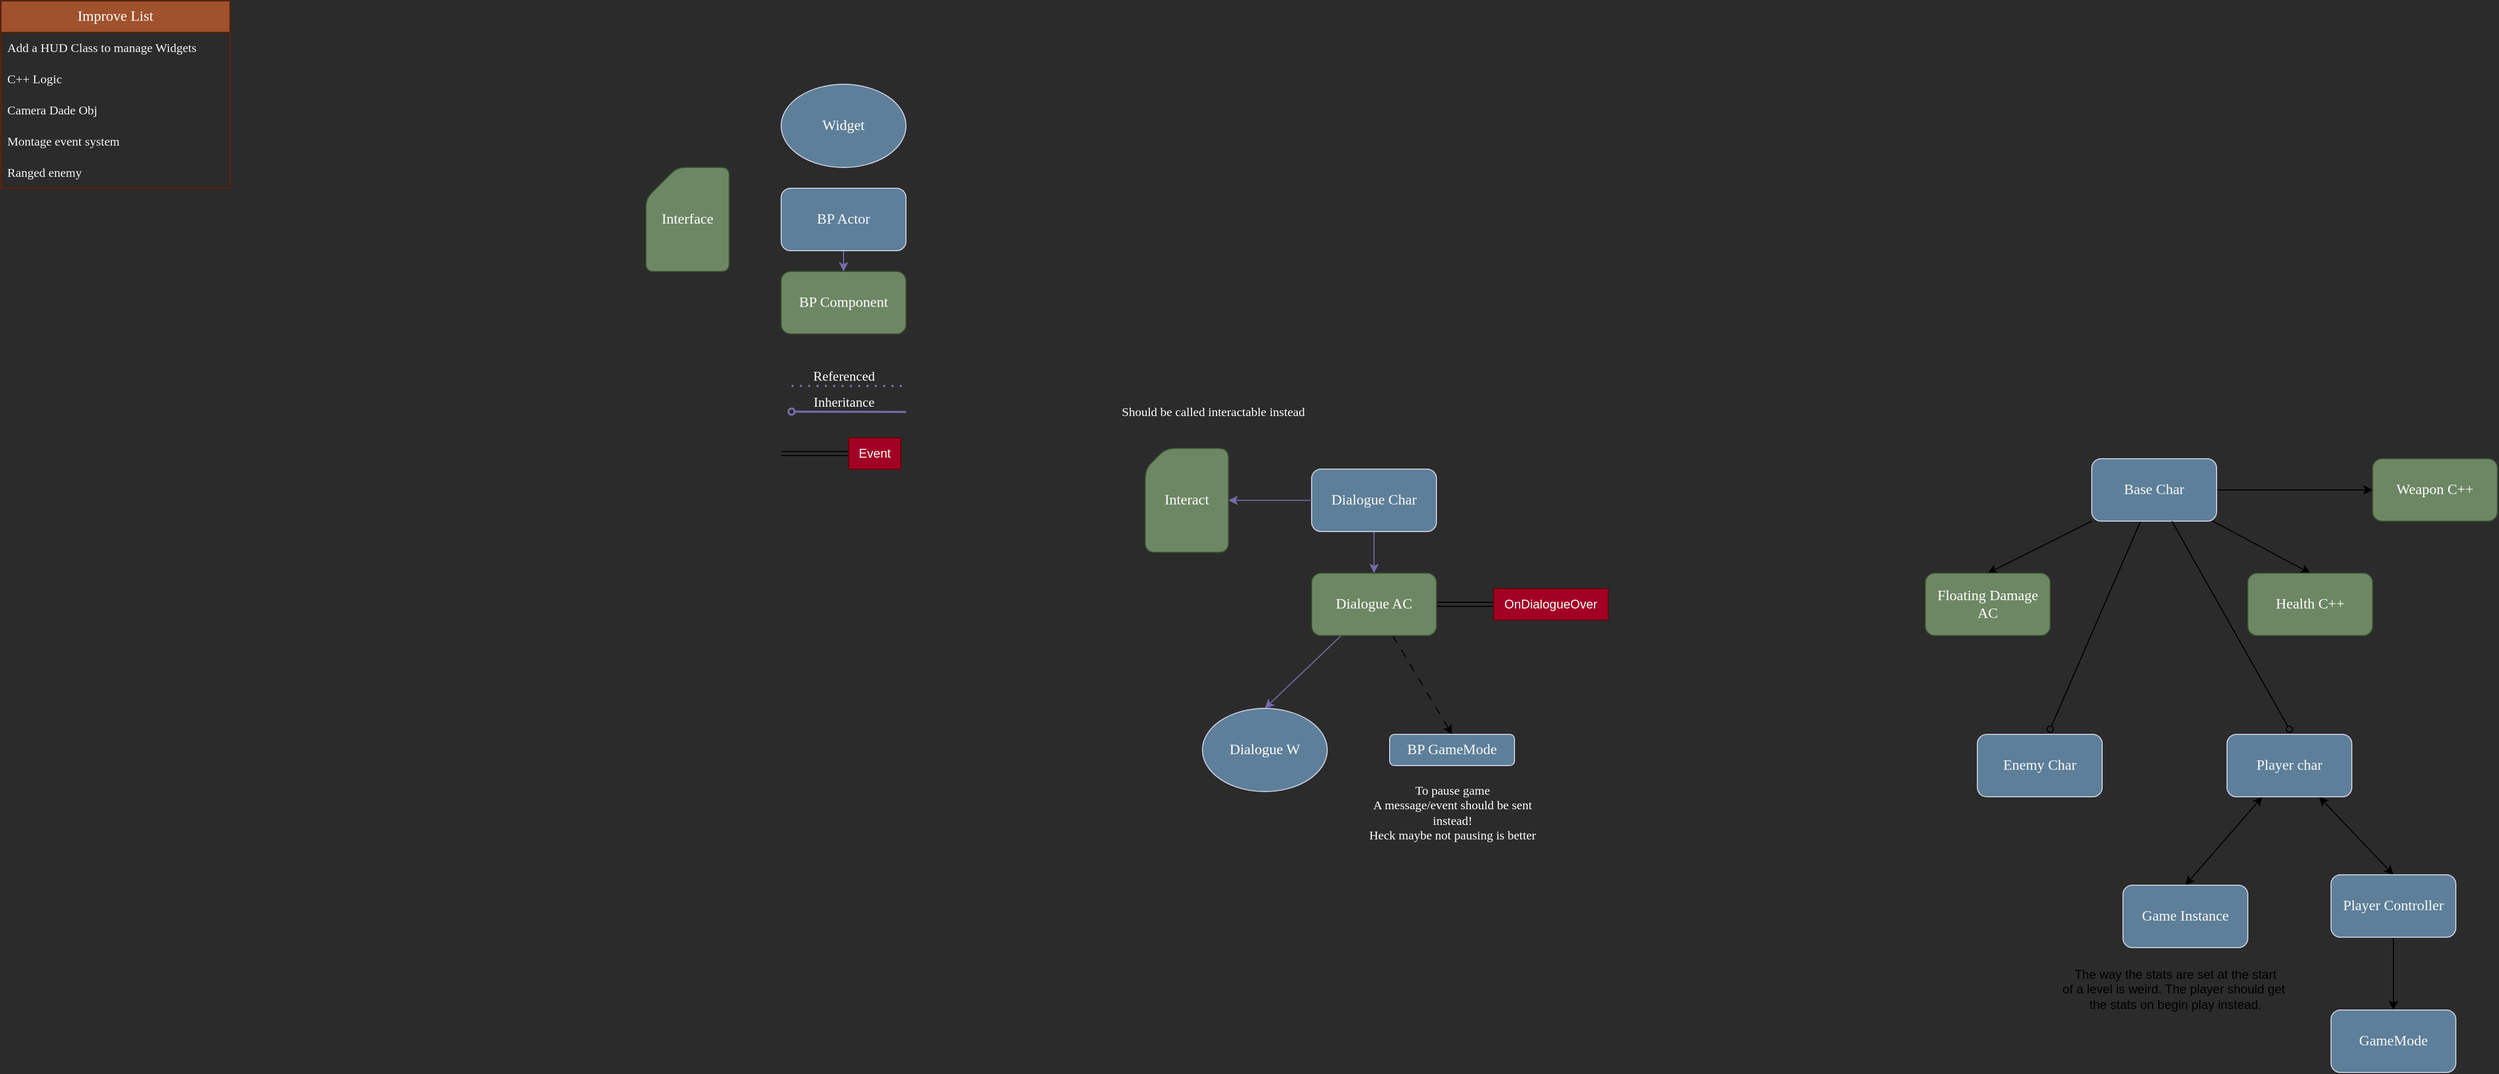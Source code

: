 <mxfile version="27.0.9">
  <diagram name="Page-1" id="vQkjQPH0nNXgujTa5CfO">
    <mxGraphModel dx="2063" dy="1822" grid="1" gridSize="10" guides="1" tooltips="1" connect="1" arrows="1" fold="1" page="1" pageScale="1" pageWidth="850" pageHeight="1100" background="#2B2B2B" math="0" shadow="0">
      <root>
        <mxCell id="0" />
        <mxCell id="1" parent="0" />
        <mxCell id="pJZorYf-fG8bxs0vKY6Z-65" style="edgeStyle=orthogonalEdgeStyle;rounded=0;orthogonalLoop=1;jettySize=auto;html=1;entryX=0.5;entryY=0;entryDx=0;entryDy=0;strokeColor=#736CA8;fontFamily=Helvetica;fontSize=12;fontColor=#1A1A1A;labelBackgroundColor=none;resizable=0;" parent="1" source="pJZorYf-fG8bxs0vKY6Z-2" target="pJZorYf-fG8bxs0vKY6Z-3" edge="1">
          <mxGeometry relative="1" as="geometry" />
        </mxCell>
        <mxCell id="pJZorYf-fG8bxs0vKY6Z-2" value="&lt;font face=&quot;Lucida Console&quot; style=&quot;font-size: 14px; color: rgb(250, 250, 250);&quot;&gt;BP Actor&lt;/font&gt;" style="rounded=1;whiteSpace=wrap;html=1;strokeColor=#D0CEE2;fontColor=#1A1A1A;fillColor=#5D7F99;labelBackgroundColor=none;" parent="1" vertex="1">
          <mxGeometry x="20" y="30" width="120" height="60" as="geometry" />
        </mxCell>
        <mxCell id="pJZorYf-fG8bxs0vKY6Z-3" value="&lt;font face=&quot;Lucida Console&quot; style=&quot;font-size: 14px;&quot;&gt;BP Component&lt;/font&gt;" style="rounded=1;whiteSpace=wrap;html=1;strokeColor=#3A5431;fontColor=#ffffff;fillColor=#6d8764;labelBackgroundColor=none;" parent="1" vertex="1">
          <mxGeometry x="20" y="110" width="120" height="60" as="geometry" />
        </mxCell>
        <mxCell id="pJZorYf-fG8bxs0vKY6Z-52" value="" style="endArrow=none;dashed=1;html=1;dashPattern=1 3;strokeWidth=2;rounded=0;strokeColor=#736CA8;fontFamily=Helvetica;fontSize=12;fontColor=#1A1A1A;labelBackgroundColor=none;" parent="1" edge="1">
          <mxGeometry width="50" height="50" relative="1" as="geometry">
            <mxPoint x="30" y="220" as="sourcePoint" />
            <mxPoint x="140" y="220" as="targetPoint" />
          </mxGeometry>
        </mxCell>
        <mxCell id="pJZorYf-fG8bxs0vKY6Z-54" value="&lt;font face=&quot;Lucida Console&quot; style=&quot;color: rgb(255, 255, 255); font-size: 13px;&quot;&gt;Referenced&lt;/font&gt;" style="edgeLabel;html=1;align=center;verticalAlign=middle;resizable=0;points=[];rounded=1;strokeColor=#D0CEE2;fontFamily=Helvetica;fontSize=12;fontColor=#1A1A1A;labelBackgroundColor=none;fillColor=#5D7F99;" parent="pJZorYf-fG8bxs0vKY6Z-52" vertex="1" connectable="0">
          <mxGeometry x="0.033" relative="1" as="geometry">
            <mxPoint x="-7" y="-10" as="offset" />
          </mxGeometry>
        </mxCell>
        <mxCell id="pJZorYf-fG8bxs0vKY6Z-58" value="&lt;font face=&quot;Lucida Console&quot; style=&quot;font-size: 14px; color: rgb(255, 255, 255);&quot;&gt;Widget&lt;/font&gt;" style="ellipse;whiteSpace=wrap;html=1;rounded=1;strokeColor=#D0CEE2;align=center;verticalAlign=middle;fontFamily=Helvetica;fontSize=12;fontColor=#1A1A1A;labelBackgroundColor=none;resizable=0;fillColor=#5D7F99;gradientColor=none;" parent="1" vertex="1">
          <mxGeometry x="20" y="-70" width="120" height="80" as="geometry" />
        </mxCell>
        <mxCell id="pJZorYf-fG8bxs0vKY6Z-63" style="edgeStyle=orthogonalEdgeStyle;rounded=0;orthogonalLoop=1;jettySize=auto;html=1;entryX=0.5;entryY=0;entryDx=0;entryDy=0;strokeColor=#736CA8;fontFamily=Helvetica;fontSize=12;fontColor=#1A1A1A;labelBackgroundColor=none;resizable=0;" parent="1" source="pJZorYf-fG8bxs0vKY6Z-61" target="pJZorYf-fG8bxs0vKY6Z-62" edge="1">
          <mxGeometry relative="1" as="geometry" />
        </mxCell>
        <mxCell id="pJZorYf-fG8bxs0vKY6Z-61" value="&lt;font face=&quot;Lucida Console&quot; style=&quot;font-size: 14px; color: rgb(250, 250, 250);&quot;&gt;Dialogue Char&lt;/font&gt;" style="rounded=1;whiteSpace=wrap;html=1;strokeColor=#D0CEE2;fontColor=#1A1A1A;fillColor=#5D7F99;labelBackgroundColor=none;align=center;verticalAlign=middle;fontFamily=Helvetica;fontSize=12;resizable=0;" parent="1" vertex="1">
          <mxGeometry x="530" y="300" width="120" height="60" as="geometry" />
        </mxCell>
        <mxCell id="pJZorYf-fG8bxs0vKY6Z-78" style="edgeStyle=none;rounded=0;orthogonalLoop=1;jettySize=auto;html=1;entryX=0.5;entryY=0;entryDx=0;entryDy=0;strokeColor=#736CA8;fontFamily=Helvetica;fontSize=12;fontColor=#1A1A1A;labelBackgroundColor=none;autosize=1;resizable=0;" parent="1" source="pJZorYf-fG8bxs0vKY6Z-62" target="pJZorYf-fG8bxs0vKY6Z-77" edge="1">
          <mxGeometry relative="1" as="geometry" />
        </mxCell>
        <mxCell id="lLQkDeXX_7Up4BZqoYKP-2" style="edgeStyle=none;rounded=0;orthogonalLoop=1;jettySize=auto;html=1;entryX=0.5;entryY=0;entryDx=0;entryDy=0;dashed=1;dashPattern=8 8;" parent="1" source="pJZorYf-fG8bxs0vKY6Z-62" target="pJZorYf-fG8bxs0vKY6Z-80" edge="1">
          <mxGeometry relative="1" as="geometry" />
        </mxCell>
        <mxCell id="upC0CkmydvSWev3tTeEb-4" style="edgeStyle=none;rounded=0;orthogonalLoop=1;jettySize=auto;html=1;entryX=0;entryY=0.5;entryDx=0;entryDy=0;fontFamily=Helvetica;fontSize=12;fontColor=#1A1A1A;labelBackgroundColor=none;autosize=1;resizable=0;shape=link;" parent="1" source="pJZorYf-fG8bxs0vKY6Z-62" target="upC0CkmydvSWev3tTeEb-3" edge="1">
          <mxGeometry relative="1" as="geometry" />
        </mxCell>
        <mxCell id="pJZorYf-fG8bxs0vKY6Z-62" value="&lt;font face=&quot;Lucida Console&quot; style=&quot;font-size: 14px;&quot;&gt;Dialogue AC&lt;/font&gt;" style="rounded=1;whiteSpace=wrap;html=1;strokeColor=#3A5431;fontColor=#ffffff;fillColor=#6d8764;labelBackgroundColor=none;align=center;verticalAlign=middle;fontFamily=Helvetica;fontSize=12;resizable=1;movable=1;rotatable=1;deletable=1;editable=1;locked=0;connectable=1;" parent="1" vertex="1">
          <mxGeometry x="530" y="400" width="120" height="60" as="geometry" />
        </mxCell>
        <mxCell id="pJZorYf-fG8bxs0vKY6Z-66" value="&lt;font face=&quot;Lucida Console&quot; style=&quot;font-size: 14px; color: rgb(255, 255, 255);&quot;&gt;Interface&lt;/font&gt;" style="shape=card;whiteSpace=wrap;html=1;rounded=1;strokeColor=#3A5431;align=center;verticalAlign=middle;fontFamily=Helvetica;fontSize=12;fontColor=#ffffff;labelBackgroundColor=none;resizable=0;fillColor=#6d8764;arcSize=15;" parent="1" vertex="1">
          <mxGeometry x="-110" y="10" width="80" height="100" as="geometry" />
        </mxCell>
        <mxCell id="pJZorYf-fG8bxs0vKY6Z-70" value="&lt;font face=&quot;Lucida Console&quot; style=&quot;font-size: 14px; color: rgb(255, 255, 255);&quot;&gt;Interact&lt;/font&gt;" style="shape=card;whiteSpace=wrap;html=1;rounded=1;strokeColor=#3A5431;align=center;verticalAlign=middle;fontFamily=Helvetica;fontSize=12;fontColor=#ffffff;labelBackgroundColor=none;resizable=0;fillColor=#6d8764;arcSize=19;size=20;" parent="1" vertex="1">
          <mxGeometry x="370" y="280" width="80" height="100" as="geometry" />
        </mxCell>
        <mxCell id="pJZorYf-fG8bxs0vKY6Z-71" value="&lt;font face=&quot;Lucida Console&quot; style=&quot;color: rgb(255, 255, 255);&quot;&gt;Should be called interactable instead&lt;/font&gt;" style="text;html=1;align=center;verticalAlign=middle;resizable=0;points=[];autosize=1;strokeColor=none;fillColor=none;fontFamily=Helvetica;fontSize=12;fontColor=default;labelBackgroundColor=none;" parent="1" vertex="1">
          <mxGeometry x="290" y="230" width="290" height="30" as="geometry" />
        </mxCell>
        <mxCell id="pJZorYf-fG8bxs0vKY6Z-76" style="edgeStyle=none;rounded=0;orthogonalLoop=1;jettySize=auto;html=1;entryX=1;entryY=0.5;entryDx=0;entryDy=0;entryPerimeter=0;strokeColor=#736CA8;fontFamily=Helvetica;fontSize=12;fontColor=#1A1A1A;labelBackgroundColor=none;autosize=1;resizable=0;" parent="1" source="pJZorYf-fG8bxs0vKY6Z-61" target="pJZorYf-fG8bxs0vKY6Z-70" edge="1">
          <mxGeometry relative="1" as="geometry" />
        </mxCell>
        <mxCell id="pJZorYf-fG8bxs0vKY6Z-77" value="&lt;font face=&quot;Lucida Console&quot; style=&quot;font-size: 14px; color: rgb(255, 255, 255);&quot;&gt;Dialogue W&lt;/font&gt;" style="ellipse;whiteSpace=wrap;html=1;rounded=1;strokeColor=#D0CEE2;align=center;verticalAlign=middle;fontFamily=Helvetica;fontSize=12;fontColor=#1A1A1A;labelBackgroundColor=none;resizable=0;fillColor=#5D7F99;gradientColor=none;" parent="1" vertex="1">
          <mxGeometry x="425.0" y="530" width="120" height="80" as="geometry" />
        </mxCell>
        <mxCell id="pJZorYf-fG8bxs0vKY6Z-80" value="&lt;font face=&quot;Lucida Console&quot; color=&quot;#fafafa&quot;&gt;&lt;span style=&quot;font-size: 14px;&quot;&gt;BP GameMode&lt;/span&gt;&lt;/font&gt;" style="rounded=1;whiteSpace=wrap;html=1;strokeColor=#D0CEE2;fontColor=#1A1A1A;fillColor=#5D7F99;labelBackgroundColor=none;align=center;verticalAlign=middle;fontFamily=Helvetica;fontSize=12;autosize=1;resizable=0;" parent="1" vertex="1">
          <mxGeometry x="605" y="555" width="120" height="30" as="geometry" />
        </mxCell>
        <mxCell id="upC0CkmydvSWev3tTeEb-1" value="&lt;font face=&quot;Lucida Console&quot; style=&quot;color: rgb(255, 255, 255);&quot;&gt;To pause game&lt;/font&gt;&lt;div&gt;&lt;font face=&quot;Lucida Console&quot; style=&quot;color: rgb(255, 255, 255);&quot;&gt;A message/event should be sent&lt;/font&gt;&lt;/div&gt;&lt;div&gt;&lt;font face=&quot;Lucida Console&quot; style=&quot;color: rgb(255, 255, 255);&quot;&gt;instead!&lt;/font&gt;&lt;/div&gt;&lt;div&gt;&lt;font face=&quot;Lucida Console&quot; style=&quot;color: rgb(255, 255, 255);&quot;&gt;Heck maybe not pausing is better&lt;/font&gt;&lt;/div&gt;" style="text;html=1;align=center;verticalAlign=middle;resizable=0;points=[];autosize=1;strokeColor=none;fillColor=none;fontFamily=Helvetica;fontSize=12;fontColor=default;labelBackgroundColor=none;" parent="1" vertex="1">
          <mxGeometry x="540" y="595" width="250" height="70" as="geometry" />
        </mxCell>
        <mxCell id="upC0CkmydvSWev3tTeEb-7" style="edgeStyle=none;rounded=0;orthogonalLoop=1;jettySize=auto;html=1;fontFamily=Helvetica;fontSize=12;fontColor=#1A1A1A;labelBackgroundColor=none;autosize=1;resizable=0;shape=link;" parent="1" source="upC0CkmydvSWev3tTeEb-2" edge="1">
          <mxGeometry relative="1" as="geometry">
            <mxPoint x="20" y="285" as="targetPoint" />
          </mxGeometry>
        </mxCell>
        <mxCell id="upC0CkmydvSWev3tTeEb-2" value="Event" style="rounded=1;whiteSpace=wrap;html=1;align=center;verticalAlign=middle;fontFamily=Helvetica;fontSize=12;fontColor=#ffffff;labelBackgroundColor=none;autosize=1;resizable=0;fillColor=#a20025;strokeColor=#6F0000;arcSize=0;" parent="1" vertex="1">
          <mxGeometry x="85" y="270" width="50" height="30" as="geometry" />
        </mxCell>
        <mxCell id="upC0CkmydvSWev3tTeEb-3" value="OnDialogueOver" style="rounded=1;whiteSpace=wrap;html=1;align=center;verticalAlign=middle;fontFamily=Helvetica;fontSize=12;fontColor=#ffffff;labelBackgroundColor=none;autosize=1;resizable=0;fillColor=#a20025;strokeColor=#6F0000;arcSize=0;" parent="1" vertex="1">
          <mxGeometry x="705.0" y="415" width="110" height="30" as="geometry" />
        </mxCell>
        <mxCell id="upC0CkmydvSWev3tTeEb-9" value="" style="endArrow=none;html=1;strokeWidth=2;rounded=0;strokeColor=#736CA8;fontFamily=Helvetica;fontSize=12;fontColor=#1A1A1A;labelBackgroundColor=none;startArrow=oval;startFill=0;" parent="1" edge="1">
          <mxGeometry width="50" height="50" relative="1" as="geometry">
            <mxPoint x="30" y="244.7" as="sourcePoint" />
            <mxPoint x="140" y="245" as="targetPoint" />
          </mxGeometry>
        </mxCell>
        <mxCell id="upC0CkmydvSWev3tTeEb-10" value="&lt;font face=&quot;Lucida Console&quot; style=&quot;color: rgb(255, 255, 255); font-size: 13px;&quot;&gt;Inheritance&lt;/font&gt;" style="edgeLabel;html=1;align=center;verticalAlign=middle;resizable=0;points=[];rounded=1;strokeColor=#D0CEE2;fontFamily=Helvetica;fontSize=12;fontColor=#1A1A1A;labelBackgroundColor=none;fillColor=#5D7F99;" parent="upC0CkmydvSWev3tTeEb-9" vertex="1" connectable="0">
          <mxGeometry x="0.033" relative="1" as="geometry">
            <mxPoint x="-7" y="-10" as="offset" />
          </mxGeometry>
        </mxCell>
        <mxCell id="upC0CkmydvSWev3tTeEb-13" style="edgeStyle=none;rounded=0;orthogonalLoop=1;jettySize=auto;html=1;entryX=0.5;entryY=0;entryDx=0;entryDy=0;fontFamily=Helvetica;fontSize=12;fontColor=#1A1A1A;labelBackgroundColor=none;autosize=1;resizable=0;" parent="1" source="upC0CkmydvSWev3tTeEb-11" target="upC0CkmydvSWev3tTeEb-12" edge="1">
          <mxGeometry relative="1" as="geometry" />
        </mxCell>
        <mxCell id="upC0CkmydvSWev3tTeEb-15" style="edgeStyle=none;rounded=0;orthogonalLoop=1;jettySize=auto;html=1;entryX=0.5;entryY=0;entryDx=0;entryDy=0;fontFamily=Helvetica;fontSize=12;fontColor=#1A1A1A;labelBackgroundColor=none;autosize=1;resizable=0;" parent="1" source="upC0CkmydvSWev3tTeEb-11" target="upC0CkmydvSWev3tTeEb-14" edge="1">
          <mxGeometry relative="1" as="geometry" />
        </mxCell>
        <mxCell id="upC0CkmydvSWev3tTeEb-17" style="edgeStyle=none;rounded=0;orthogonalLoop=1;jettySize=auto;html=1;fontFamily=Helvetica;fontSize=12;fontColor=#1A1A1A;labelBackgroundColor=none;autosize=1;resizable=0;startArrow=none;startFill=0;endArrow=oval;endFill=0;" parent="1" source="upC0CkmydvSWev3tTeEb-11" edge="1">
          <mxGeometry relative="1" as="geometry">
            <mxPoint x="1240" y="550" as="targetPoint" />
          </mxGeometry>
        </mxCell>
        <mxCell id="upC0CkmydvSWev3tTeEb-21" style="edgeStyle=none;rounded=0;orthogonalLoop=1;jettySize=auto;html=1;entryX=0;entryY=0.5;entryDx=0;entryDy=0;fontFamily=Helvetica;fontSize=12;fontColor=#1A1A1A;labelBackgroundColor=none;autosize=1;resizable=0;" parent="1" source="upC0CkmydvSWev3tTeEb-11" target="upC0CkmydvSWev3tTeEb-20" edge="1">
          <mxGeometry relative="1" as="geometry" />
        </mxCell>
        <mxCell id="upC0CkmydvSWev3tTeEb-11" value="&lt;font face=&quot;Lucida Console&quot; style=&quot;font-size: 14px; color: rgb(250, 250, 250);&quot;&gt;Base Char&lt;/font&gt;" style="rounded=1;whiteSpace=wrap;html=1;strokeColor=#D0CEE2;fontColor=#1A1A1A;fillColor=#5D7F99;labelBackgroundColor=none;align=center;verticalAlign=middle;fontFamily=Helvetica;fontSize=12;resizable=0;" parent="1" vertex="1">
          <mxGeometry x="1280" y="290" width="120" height="60" as="geometry" />
        </mxCell>
        <mxCell id="upC0CkmydvSWev3tTeEb-12" value="&lt;font face=&quot;Lucida Console&quot; style=&quot;font-size: 14px;&quot;&gt;Floating Damage AC&lt;/font&gt;" style="rounded=1;whiteSpace=wrap;html=1;strokeColor=#3A5431;fontColor=#ffffff;fillColor=#6d8764;labelBackgroundColor=none;align=center;verticalAlign=middle;fontFamily=Helvetica;fontSize=12;resizable=1;movable=1;rotatable=1;deletable=1;editable=1;locked=0;connectable=1;" parent="1" vertex="1">
          <mxGeometry x="1120" y="400" width="120" height="60" as="geometry" />
        </mxCell>
        <mxCell id="upC0CkmydvSWev3tTeEb-14" value="&lt;font face=&quot;Lucida Console&quot; style=&quot;font-size: 14px;&quot;&gt;Health C++&lt;/font&gt;" style="rounded=1;whiteSpace=wrap;html=1;strokeColor=#3A5431;fontColor=#ffffff;fillColor=#6d8764;labelBackgroundColor=none;align=center;verticalAlign=middle;fontFamily=Helvetica;fontSize=12;resizable=1;movable=1;rotatable=1;deletable=1;editable=1;locked=0;connectable=1;" parent="1" vertex="1">
          <mxGeometry x="1430" y="400" width="120" height="60" as="geometry" />
        </mxCell>
        <mxCell id="upC0CkmydvSWev3tTeEb-16" value="&lt;font face=&quot;Lucida Console&quot; style=&quot;font-size: 14px; color: rgb(250, 250, 250);&quot;&gt;Enemy Char&lt;/font&gt;" style="rounded=1;whiteSpace=wrap;html=1;strokeColor=#D0CEE2;fontColor=#1A1A1A;fillColor=#5D7F99;labelBackgroundColor=none;align=center;verticalAlign=middle;fontFamily=Helvetica;fontSize=12;resizable=0;" parent="1" vertex="1">
          <mxGeometry x="1170" y="555" width="120" height="60" as="geometry" />
        </mxCell>
        <mxCell id="upC0CkmydvSWev3tTeEb-20" value="&lt;font face=&quot;Lucida Console&quot; style=&quot;font-size: 14px;&quot;&gt;Weapon C++&lt;/font&gt;" style="rounded=1;whiteSpace=wrap;html=1;strokeColor=#3A5431;fontColor=#ffffff;fillColor=#6d8764;labelBackgroundColor=none;align=center;verticalAlign=middle;fontFamily=Helvetica;fontSize=12;resizable=1;movable=1;rotatable=1;deletable=1;editable=1;locked=0;connectable=1;" parent="1" vertex="1">
          <mxGeometry x="1550" y="290" width="120" height="60" as="geometry" />
        </mxCell>
        <mxCell id="upC0CkmydvSWev3tTeEb-42" style="edgeStyle=none;rounded=0;orthogonalLoop=1;jettySize=auto;html=1;entryX=0.5;entryY=0;entryDx=0;entryDy=0;startArrow=classic;startFill=1;" parent="1" source="upC0CkmydvSWev3tTeEb-22" target="upC0CkmydvSWev3tTeEb-39" edge="1">
          <mxGeometry relative="1" as="geometry" />
        </mxCell>
        <mxCell id="upC0CkmydvSWev3tTeEb-43" style="edgeStyle=none;rounded=0;orthogonalLoop=1;jettySize=auto;html=1;entryX=0.5;entryY=0;entryDx=0;entryDy=0;startArrow=classic;startFill=1;" parent="1" source="upC0CkmydvSWev3tTeEb-22" target="upC0CkmydvSWev3tTeEb-40" edge="1">
          <mxGeometry relative="1" as="geometry" />
        </mxCell>
        <mxCell id="upC0CkmydvSWev3tTeEb-22" value="&lt;font face=&quot;Lucida Console&quot; style=&quot;font-size: 14px; color: rgb(250, 250, 250);&quot;&gt;Player char&lt;/font&gt;" style="rounded=1;whiteSpace=wrap;html=1;strokeColor=#D0CEE2;fontColor=#1A1A1A;fillColor=#5D7F99;labelBackgroundColor=none;align=center;verticalAlign=middle;fontFamily=Helvetica;fontSize=12;resizable=0;" parent="1" vertex="1">
          <mxGeometry x="1410" y="555" width="120" height="60" as="geometry" />
        </mxCell>
        <mxCell id="upC0CkmydvSWev3tTeEb-23" style="edgeStyle=none;rounded=0;orthogonalLoop=1;jettySize=auto;html=1;fontFamily=Helvetica;fontSize=12;fontColor=#1A1A1A;labelBackgroundColor=none;autosize=1;resizable=0;startArrow=none;startFill=0;endArrow=oval;endFill=0;" parent="1" edge="1">
          <mxGeometry relative="1" as="geometry">
            <mxPoint x="1357" y="350" as="sourcePoint" />
            <mxPoint x="1470" y="550" as="targetPoint" />
          </mxGeometry>
        </mxCell>
        <mxCell id="upC0CkmydvSWev3tTeEb-30" value="Improve List" style="swimlane;fontStyle=0;childLayout=stackLayout;horizontal=1;startSize=30;horizontalStack=0;resizeParent=1;resizeParentMax=0;resizeLast=0;collapsible=1;marginBottom=0;whiteSpace=wrap;html=1;fontSize=14;fontFamily=Lucida Console;fontColor=#ffffff;fillColor=#a0522d;strokeColor=#6D1F00;" parent="1" vertex="1">
          <mxGeometry x="-730" y="-150" width="220" height="180" as="geometry">
            <mxRectangle x="-760" y="-40" width="140" height="30" as="alternateBounds" />
          </mxGeometry>
        </mxCell>
        <mxCell id="upC0CkmydvSWev3tTeEb-44" value="Add a HUD Class to manage Widgets" style="text;strokeColor=none;fillColor=none;align=left;verticalAlign=middle;spacingLeft=4;spacingRight=4;overflow=hidden;points=[[0,0.5],[1,0.5]];portConstraint=eastwest;rotatable=0;whiteSpace=wrap;html=1;fontFamily=Lucida Console;fontColor=#F5F5F5;" parent="upC0CkmydvSWev3tTeEb-30" vertex="1">
          <mxGeometry y="30" width="220" height="30" as="geometry" />
        </mxCell>
        <mxCell id="upC0CkmydvSWev3tTeEb-31" value="C++ Logic" style="text;strokeColor=none;fillColor=none;align=left;verticalAlign=middle;spacingLeft=4;spacingRight=4;overflow=hidden;points=[[0,0.5],[1,0.5]];portConstraint=eastwest;rotatable=0;whiteSpace=wrap;html=1;fontFamily=Lucida Console;fontColor=#F5F5F5;" parent="upC0CkmydvSWev3tTeEb-30" vertex="1">
          <mxGeometry y="60" width="220" height="30" as="geometry" />
        </mxCell>
        <mxCell id="upC0CkmydvSWev3tTeEb-38" value="Camera Dade Obj" style="text;strokeColor=none;fillColor=none;align=left;verticalAlign=middle;spacingLeft=4;spacingRight=4;overflow=hidden;points=[[0,0.5],[1,0.5]];portConstraint=eastwest;rotatable=0;whiteSpace=wrap;html=1;fontFamily=Lucida Console;fontColor=#F5F5F5;" parent="upC0CkmydvSWev3tTeEb-30" vertex="1">
          <mxGeometry y="90" width="220" height="30" as="geometry" />
        </mxCell>
        <mxCell id="upC0CkmydvSWev3tTeEb-32" value="Montage event system" style="text;strokeColor=none;fillColor=none;align=left;verticalAlign=middle;spacingLeft=4;spacingRight=4;overflow=hidden;points=[[0,0.5],[1,0.5]];portConstraint=eastwest;rotatable=0;whiteSpace=wrap;html=1;fontFamily=Lucida Console;fontColor=#F5F5F5;" parent="upC0CkmydvSWev3tTeEb-30" vertex="1">
          <mxGeometry y="120" width="220" height="30" as="geometry" />
        </mxCell>
        <mxCell id="upC0CkmydvSWev3tTeEb-37" value="Ranged enemy" style="text;strokeColor=none;fillColor=none;align=left;verticalAlign=middle;spacingLeft=4;spacingRight=4;overflow=hidden;points=[[0,0.5],[1,0.5]];portConstraint=eastwest;rotatable=0;whiteSpace=wrap;html=1;fontFamily=Lucida Console;fontColor=#F5F5F5;" parent="upC0CkmydvSWev3tTeEb-30" vertex="1">
          <mxGeometry y="150" width="220" height="30" as="geometry" />
        </mxCell>
        <mxCell id="upC0CkmydvSWev3tTeEb-39" value="&lt;font face=&quot;Lucida Console&quot; style=&quot;font-size: 14px; color: rgb(250, 250, 250);&quot;&gt;Game Instance&lt;/font&gt;" style="rounded=1;whiteSpace=wrap;html=1;strokeColor=#D0CEE2;fontColor=#1A1A1A;fillColor=#5D7F99;labelBackgroundColor=none;align=center;verticalAlign=middle;fontFamily=Helvetica;fontSize=12;resizable=0;" parent="1" vertex="1">
          <mxGeometry x="1310" y="700" width="120" height="60" as="geometry" />
        </mxCell>
        <mxCell id="upC0CkmydvSWev3tTeEb-47" style="edgeStyle=none;rounded=0;orthogonalLoop=1;jettySize=auto;html=1;entryX=0.5;entryY=0;entryDx=0;entryDy=0;" parent="1" source="upC0CkmydvSWev3tTeEb-40" target="upC0CkmydvSWev3tTeEb-46" edge="1">
          <mxGeometry relative="1" as="geometry" />
        </mxCell>
        <mxCell id="upC0CkmydvSWev3tTeEb-40" value="&lt;font face=&quot;Lucida Console&quot; style=&quot;font-size: 14px; color: rgb(250, 250, 250);&quot;&gt;Player Controller&lt;/font&gt;" style="rounded=1;whiteSpace=wrap;html=1;strokeColor=#D0CEE2;fontColor=#1A1A1A;fillColor=#5D7F99;labelBackgroundColor=none;align=center;verticalAlign=middle;fontFamily=Helvetica;fontSize=12;resizable=0;" parent="1" vertex="1">
          <mxGeometry x="1510" y="690" width="120" height="60" as="geometry" />
        </mxCell>
        <mxCell id="upC0CkmydvSWev3tTeEb-46" value="&lt;font face=&quot;Lucida Console&quot; style=&quot;font-size: 14px; color: rgb(250, 250, 250);&quot;&gt;GameMode&lt;/font&gt;" style="rounded=1;whiteSpace=wrap;html=1;strokeColor=#D0CEE2;fontColor=#1A1A1A;fillColor=#5D7F99;labelBackgroundColor=none;align=center;verticalAlign=middle;fontFamily=Helvetica;fontSize=12;resizable=0;" parent="1" vertex="1">
          <mxGeometry x="1510" y="820" width="120" height="60" as="geometry" />
        </mxCell>
        <mxCell id="HZ8Az6_HmTzBcgyhWsYw-1" value="The way the stats are set at the start&lt;div&gt;of a level is weird. The player should get&amp;nbsp;&lt;/div&gt;&lt;div&gt;the stats on begin play instead.&lt;/div&gt;" style="text;html=1;align=center;verticalAlign=middle;resizable=0;points=[];autosize=1;strokeColor=none;fillColor=none;fontFamily=Helvetica;fontSize=12;fontColor=default;labelBackgroundColor=none;" vertex="1" parent="1">
          <mxGeometry x="1240" y="770" width="240" height="60" as="geometry" />
        </mxCell>
      </root>
    </mxGraphModel>
  </diagram>
</mxfile>
